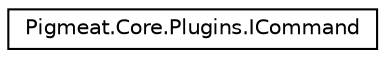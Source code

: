 digraph "Graphical Class Hierarchy"
{
  edge [fontname="Helvetica",fontsize="10",labelfontname="Helvetica",labelfontsize="10"];
  node [fontname="Helvetica",fontsize="10",shape=record];
  rankdir="LR";
  Node0 [label="Pigmeat.Core.Plugins.ICommand",height=0.2,width=0.4,color="black", fillcolor="white", style="filled",URL="$interface_pigmeat_1_1_core_1_1_plugins_1_1_i_command.html",tooltip="Extend the Pigmeat.Core-based tool. "];
}
